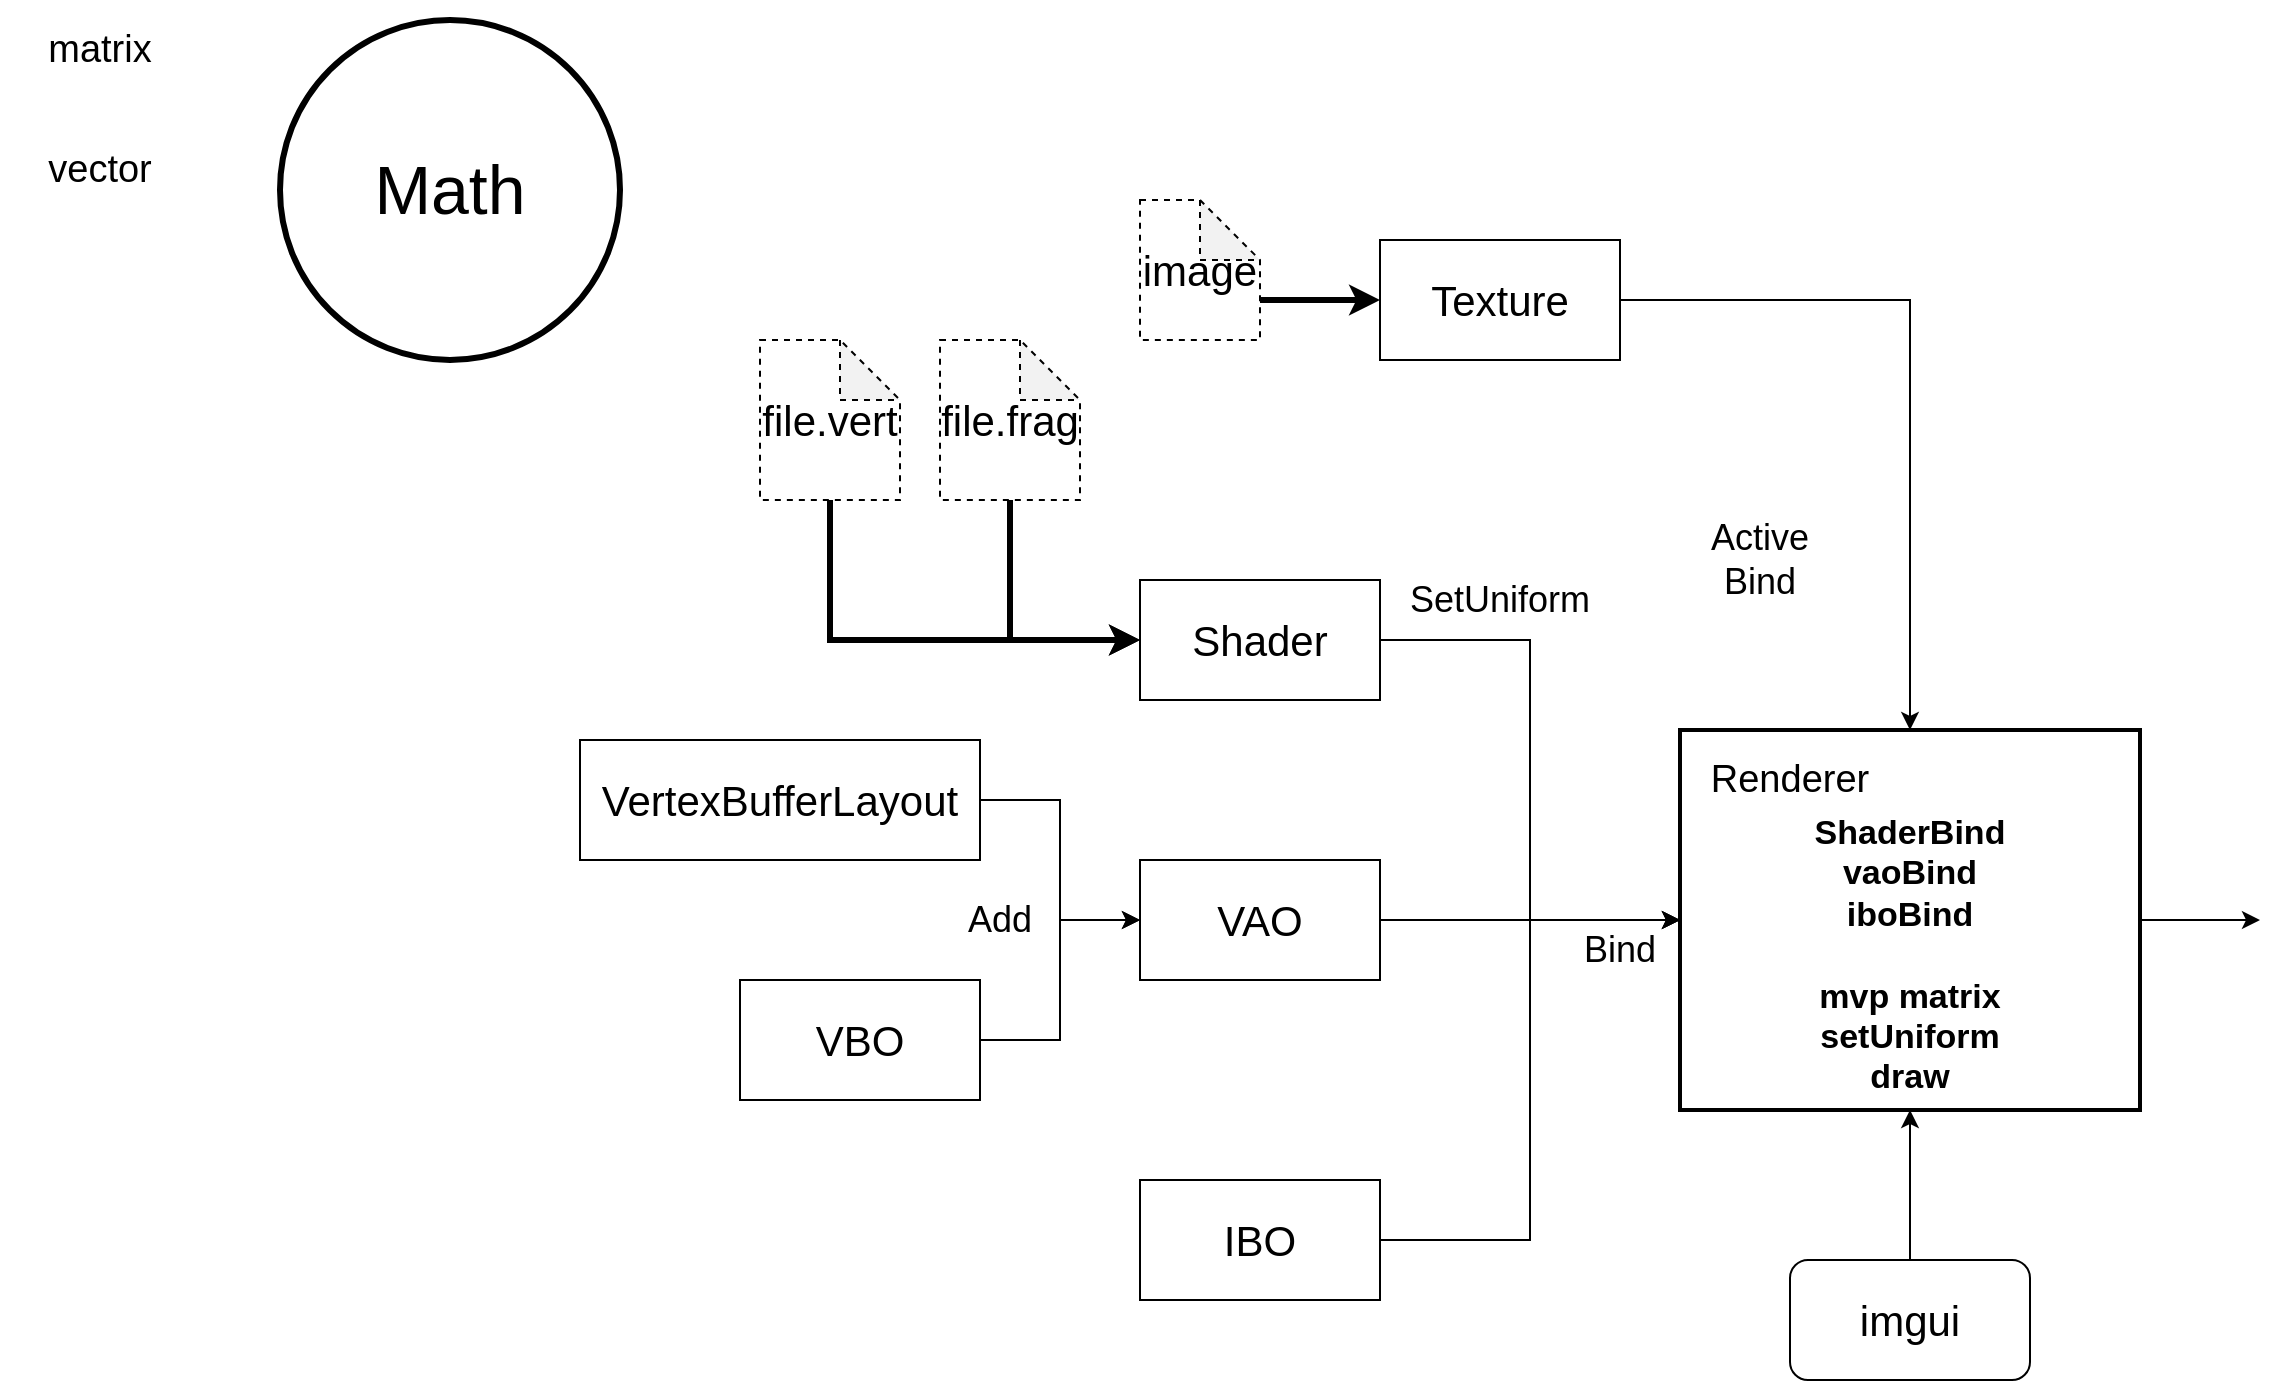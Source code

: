 <mxfile version="28.1.1">
  <diagram name="Page-1" id="SJqstyBm8eX_xAzdMlwN">
    <mxGraphModel dx="2058" dy="1146" grid="1" gridSize="10" guides="1" tooltips="1" connect="1" arrows="1" fold="1" page="1" pageScale="1" pageWidth="100000" pageHeight="10000" math="0" shadow="0">
      <root>
        <mxCell id="0" />
        <mxCell id="1" parent="0" />
        <mxCell id="iKdrCHHRz9E105YB1NNE-11" style="edgeStyle=orthogonalEdgeStyle;rounded=0;orthogonalLoop=1;jettySize=auto;html=1;exitX=1;exitY=0.5;exitDx=0;exitDy=0;entryX=0;entryY=0.5;entryDx=0;entryDy=0;" parent="1" source="iKdrCHHRz9E105YB1NNE-1" target="iKdrCHHRz9E105YB1NNE-2" edge="1">
          <mxGeometry relative="1" as="geometry" />
        </mxCell>
        <mxCell id="iKdrCHHRz9E105YB1NNE-1" value="VBO" style="rounded=0;whiteSpace=wrap;html=1;fontSize=21;" parent="1" vertex="1">
          <mxGeometry x="680" y="830" width="120" height="60" as="geometry" />
        </mxCell>
        <mxCell id="iKdrCHHRz9E105YB1NNE-13" style="edgeStyle=orthogonalEdgeStyle;rounded=0;orthogonalLoop=1;jettySize=auto;html=1;exitX=1;exitY=0.5;exitDx=0;exitDy=0;entryX=0;entryY=0.5;entryDx=0;entryDy=0;" parent="1" source="iKdrCHHRz9E105YB1NNE-2" target="iKdrCHHRz9E105YB1NNE-9" edge="1">
          <mxGeometry relative="1" as="geometry" />
        </mxCell>
        <mxCell id="iKdrCHHRz9E105YB1NNE-2" value="VAO" style="rounded=0;whiteSpace=wrap;html=1;fontSize=21;" parent="1" vertex="1">
          <mxGeometry x="880" y="770" width="120" height="60" as="geometry" />
        </mxCell>
        <mxCell id="iKdrCHHRz9E105YB1NNE-14" style="edgeStyle=orthogonalEdgeStyle;rounded=0;orthogonalLoop=1;jettySize=auto;html=1;exitX=1;exitY=0.5;exitDx=0;exitDy=0;entryX=0;entryY=0.5;entryDx=0;entryDy=0;" parent="1" source="iKdrCHHRz9E105YB1NNE-3" target="iKdrCHHRz9E105YB1NNE-9" edge="1">
          <mxGeometry relative="1" as="geometry" />
        </mxCell>
        <mxCell id="iKdrCHHRz9E105YB1NNE-3" value="IBO" style="rounded=0;whiteSpace=wrap;html=1;fontSize=21;" parent="1" vertex="1">
          <mxGeometry x="880" y="930" width="120" height="60" as="geometry" />
        </mxCell>
        <mxCell id="iKdrCHHRz9E105YB1NNE-12" style="edgeStyle=orthogonalEdgeStyle;rounded=0;orthogonalLoop=1;jettySize=auto;html=1;exitX=1;exitY=0.5;exitDx=0;exitDy=0;entryX=0;entryY=0.5;entryDx=0;entryDy=0;" parent="1" source="iKdrCHHRz9E105YB1NNE-5" target="iKdrCHHRz9E105YB1NNE-9" edge="1">
          <mxGeometry relative="1" as="geometry" />
        </mxCell>
        <mxCell id="iKdrCHHRz9E105YB1NNE-5" value="Shader" style="rounded=0;whiteSpace=wrap;html=1;fontSize=21;" parent="1" vertex="1">
          <mxGeometry x="880" y="630" width="120" height="60" as="geometry" />
        </mxCell>
        <mxCell id="iKdrCHHRz9E105YB1NNE-18" style="edgeStyle=orthogonalEdgeStyle;rounded=0;orthogonalLoop=1;jettySize=auto;html=1;exitX=1;exitY=0.5;exitDx=0;exitDy=0;entryX=0.5;entryY=0;entryDx=0;entryDy=0;" parent="1" source="iKdrCHHRz9E105YB1NNE-6" target="iKdrCHHRz9E105YB1NNE-9" edge="1">
          <mxGeometry relative="1" as="geometry" />
        </mxCell>
        <mxCell id="iKdrCHHRz9E105YB1NNE-6" value="Texture" style="rounded=0;whiteSpace=wrap;html=1;fontSize=21;" parent="1" vertex="1">
          <mxGeometry x="1000" y="460" width="120" height="60" as="geometry" />
        </mxCell>
        <mxCell id="iKdrCHHRz9E105YB1NNE-10" style="edgeStyle=orthogonalEdgeStyle;rounded=0;orthogonalLoop=1;jettySize=auto;html=1;exitX=1;exitY=0.5;exitDx=0;exitDy=0;entryX=0;entryY=0.5;entryDx=0;entryDy=0;" parent="1" source="iKdrCHHRz9E105YB1NNE-7" target="iKdrCHHRz9E105YB1NNE-2" edge="1">
          <mxGeometry relative="1" as="geometry" />
        </mxCell>
        <mxCell id="iKdrCHHRz9E105YB1NNE-7" value="VertexBufferLayout" style="rounded=0;whiteSpace=wrap;html=1;fontSize=21;" parent="1" vertex="1">
          <mxGeometry x="600" y="710" width="200" height="60" as="geometry" />
        </mxCell>
        <mxCell id="iKdrCHHRz9E105YB1NNE-20" style="edgeStyle=orthogonalEdgeStyle;rounded=0;orthogonalLoop=1;jettySize=auto;html=1;exitX=1;exitY=0.5;exitDx=0;exitDy=0;" parent="1" source="iKdrCHHRz9E105YB1NNE-9" edge="1">
          <mxGeometry relative="1" as="geometry">
            <mxPoint x="1440" y="800" as="targetPoint" />
          </mxGeometry>
        </mxCell>
        <mxCell id="iKdrCHHRz9E105YB1NNE-9" value="" style="rounded=0;whiteSpace=wrap;html=1;fontSize=21;strokeWidth=2;" parent="1" vertex="1">
          <mxGeometry x="1150" y="705" width="230" height="190" as="geometry" />
        </mxCell>
        <mxCell id="iKdrCHHRz9E105YB1NNE-16" value="Add" style="text;html=1;align=center;verticalAlign=middle;whiteSpace=wrap;rounded=0;fontSize=18;" parent="1" vertex="1">
          <mxGeometry x="780" y="785" width="60" height="30" as="geometry" />
        </mxCell>
        <mxCell id="iKdrCHHRz9E105YB1NNE-17" value="Bind" style="text;html=1;align=center;verticalAlign=middle;whiteSpace=wrap;rounded=0;fontSize=18;" parent="1" vertex="1">
          <mxGeometry x="1090" y="800" width="60" height="30" as="geometry" />
        </mxCell>
        <mxCell id="iKdrCHHRz9E105YB1NNE-19" value="Active&lt;div&gt;Bind&lt;/div&gt;" style="text;html=1;align=center;verticalAlign=middle;whiteSpace=wrap;rounded=0;fontSize=18;" parent="1" vertex="1">
          <mxGeometry x="1160" y="600" width="60" height="40" as="geometry" />
        </mxCell>
        <mxCell id="iKdrCHHRz9E105YB1NNE-22" value="SetUniform" style="text;html=1;align=center;verticalAlign=middle;whiteSpace=wrap;rounded=0;fontSize=18;" parent="1" vertex="1">
          <mxGeometry x="1010" y="620" width="100" height="40" as="geometry" />
        </mxCell>
        <mxCell id="iKdrCHHRz9E105YB1NNE-35" style="edgeStyle=orthogonalEdgeStyle;rounded=0;orthogonalLoop=1;jettySize=auto;html=1;exitX=0;exitY=0;exitDx=60;exitDy=50;exitPerimeter=0;entryX=0;entryY=0.5;entryDx=0;entryDy=0;strokeWidth=3;" parent="1" source="iKdrCHHRz9E105YB1NNE-29" target="iKdrCHHRz9E105YB1NNE-6" edge="1">
          <mxGeometry relative="1" as="geometry" />
        </mxCell>
        <mxCell id="iKdrCHHRz9E105YB1NNE-29" value="&lt;span style=&quot;font-size: 21px;&quot;&gt;image&lt;/span&gt;" style="shape=note;whiteSpace=wrap;html=1;backgroundOutline=1;darkOpacity=0.05;dashed=1;" parent="1" vertex="1">
          <mxGeometry x="880" y="440" width="60" height="70" as="geometry" />
        </mxCell>
        <mxCell id="iKdrCHHRz9E105YB1NNE-33" style="edgeStyle=orthogonalEdgeStyle;rounded=0;orthogonalLoop=1;jettySize=auto;html=1;exitX=0.5;exitY=1;exitDx=0;exitDy=0;exitPerimeter=0;entryX=0;entryY=0.5;entryDx=0;entryDy=0;strokeWidth=3;" parent="1" source="iKdrCHHRz9E105YB1NNE-31" target="iKdrCHHRz9E105YB1NNE-5" edge="1">
          <mxGeometry relative="1" as="geometry" />
        </mxCell>
        <mxCell id="iKdrCHHRz9E105YB1NNE-31" value="&lt;span style=&quot;font-size: 21px;&quot;&gt;file.frag&lt;/span&gt;" style="shape=note;whiteSpace=wrap;html=1;backgroundOutline=1;darkOpacity=0.05;dashed=1;" parent="1" vertex="1">
          <mxGeometry x="780" y="510" width="70" height="80" as="geometry" />
        </mxCell>
        <mxCell id="iKdrCHHRz9E105YB1NNE-34" style="edgeStyle=orthogonalEdgeStyle;rounded=0;orthogonalLoop=1;jettySize=auto;html=1;exitX=0.5;exitY=1;exitDx=0;exitDy=0;exitPerimeter=0;entryX=0;entryY=0.5;entryDx=0;entryDy=0;strokeWidth=3;" parent="1" source="iKdrCHHRz9E105YB1NNE-32" target="iKdrCHHRz9E105YB1NNE-5" edge="1">
          <mxGeometry relative="1" as="geometry" />
        </mxCell>
        <mxCell id="iKdrCHHRz9E105YB1NNE-32" value="&lt;span style=&quot;font-size: 21px;&quot;&gt;file.vert&lt;/span&gt;" style="shape=note;whiteSpace=wrap;html=1;backgroundOutline=1;darkOpacity=0.05;dashed=1;" parent="1" vertex="1">
          <mxGeometry x="690" y="510" width="70" height="80" as="geometry" />
        </mxCell>
        <mxCell id="iKdrCHHRz9E105YB1NNE-36" value="Math" style="ellipse;whiteSpace=wrap;html=1;aspect=fixed;fontSize=34;strokeWidth=3;" parent="1" vertex="1">
          <mxGeometry x="450" y="350" width="170" height="170" as="geometry" />
        </mxCell>
        <mxCell id="tpFL_Mtomav5pajq3OWi-2" style="edgeStyle=orthogonalEdgeStyle;rounded=0;orthogonalLoop=1;jettySize=auto;html=1;exitX=0.5;exitY=0;exitDx=0;exitDy=0;entryX=0.5;entryY=1;entryDx=0;entryDy=0;" parent="1" source="tpFL_Mtomav5pajq3OWi-1" target="iKdrCHHRz9E105YB1NNE-9" edge="1">
          <mxGeometry relative="1" as="geometry" />
        </mxCell>
        <mxCell id="tpFL_Mtomav5pajq3OWi-1" value="imgui" style="rounded=1;whiteSpace=wrap;html=1;fontSize=21;" parent="1" vertex="1">
          <mxGeometry x="1205" y="970" width="120" height="60" as="geometry" />
        </mxCell>
        <mxCell id="tpFL_Mtomav5pajq3OWi-3" value="Renderer" style="text;html=1;align=center;verticalAlign=middle;whiteSpace=wrap;rounded=0;fontSize=19;" parent="1" vertex="1">
          <mxGeometry x="1160" y="720" width="90" height="20" as="geometry" />
        </mxCell>
        <mxCell id="tpFL_Mtomav5pajq3OWi-4" value="ShaderBind&lt;div&gt;vaoBind&lt;/div&gt;&lt;div&gt;iboBind&lt;/div&gt;&lt;div&gt;&lt;br&gt;&lt;/div&gt;&lt;div&gt;mvp matrix&lt;/div&gt;&lt;div&gt;setUniform&lt;/div&gt;&lt;div&gt;draw&lt;/div&gt;&lt;div&gt;&lt;br&gt;&lt;/div&gt;" style="text;html=1;align=center;verticalAlign=middle;whiteSpace=wrap;rounded=0;fontSize=17;fontStyle=1" parent="1" vertex="1">
          <mxGeometry x="1177.19" y="750" width="175.62" height="155" as="geometry" />
        </mxCell>
        <mxCell id="0VhuUJP2jcHGXGXSRsR5-2" value="matrix" style="text;html=1;align=center;verticalAlign=middle;whiteSpace=wrap;rounded=0;fontSize=19;" vertex="1" parent="1">
          <mxGeometry x="310" y="340" width="100" height="50" as="geometry" />
        </mxCell>
        <mxCell id="0VhuUJP2jcHGXGXSRsR5-4" value="vector" style="text;html=1;align=center;verticalAlign=middle;whiteSpace=wrap;rounded=0;fontSize=19;" vertex="1" parent="1">
          <mxGeometry x="310" y="400" width="100" height="50" as="geometry" />
        </mxCell>
      </root>
    </mxGraphModel>
  </diagram>
</mxfile>
